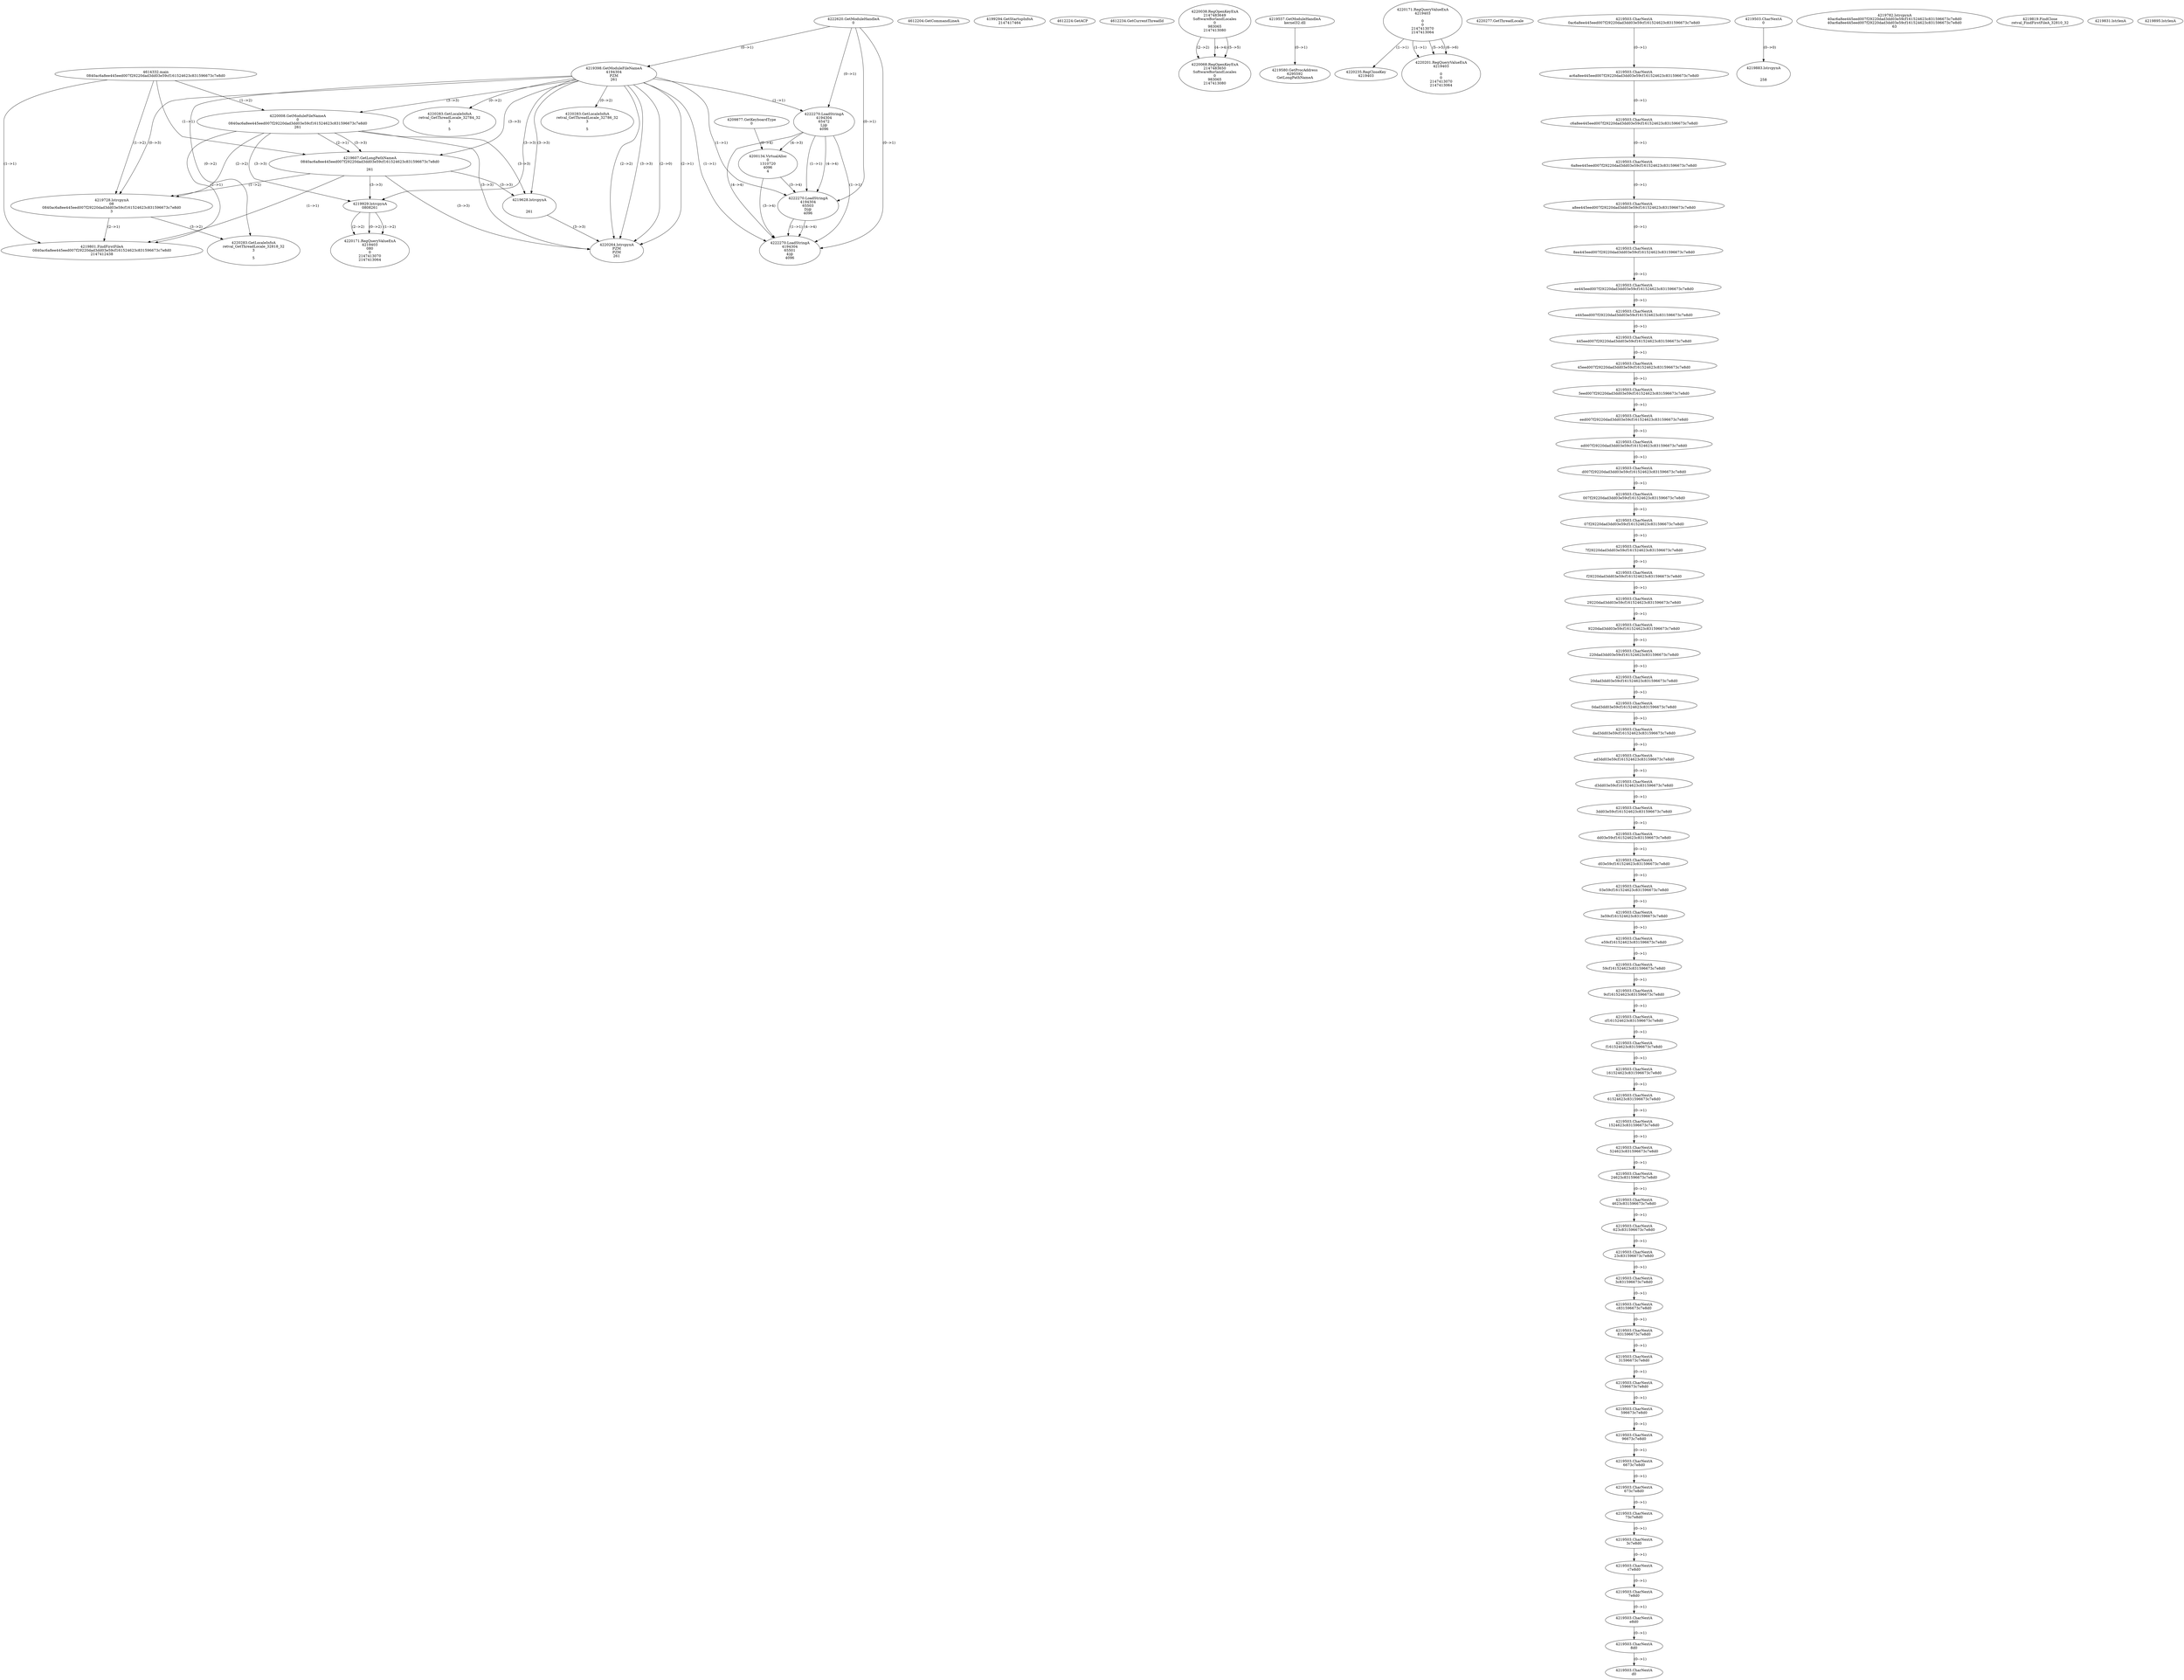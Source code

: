 // Global SCDG with merge call
digraph {
	0 [label="4614332.main
0840ac6a8ee445eed007f29220dad3dd03e59cf161524623c831596673c7e8d0"]
	1 [label="4222620.GetModuleHandleA
0"]
	2 [label="4209877.GetKeyboardType
0"]
	3 [label="4612204.GetCommandLineA
"]
	4 [label="4199294.GetStartupInfoA
2147417464"]
	5 [label="4612224.GetACP
"]
	6 [label="4612234.GetCurrentThreadId
"]
	7 [label="4219398.GetModuleFileNameA
4194304
PZM
261"]
	1 -> 7 [label="(0-->1)"]
	8 [label="4220008.GetModuleFileNameA
0
0840ac6a8ee445eed007f29220dad3dd03e59cf161524623c831596673c7e8d0
261"]
	0 -> 8 [label="(1-->2)"]
	7 -> 8 [label="(3-->3)"]
	9 [label="4220038.RegOpenKeyExA
2147483649
Software\Borland\Locales
0
983065
2147413080"]
	10 [label="4220068.RegOpenKeyExA
2147483650
Software\Borland\Locales
0
983065
2147413080"]
	9 -> 10 [label="(2-->2)"]
	9 -> 10 [label="(4-->4)"]
	9 -> 10 [label="(5-->5)"]
	11 [label="4219557.GetModuleHandleA
kernel32.dll"]
	12 [label="4219580.GetProcAddress
6295592
GetLongPathNameA"]
	11 -> 12 [label="(0-->1)"]
	13 [label="4219607.GetLongPathNameA
0840ac6a8ee445eed007f29220dad3dd03e59cf161524623c831596673c7e8d0

261"]
	0 -> 13 [label="(1-->1)"]
	8 -> 13 [label="(2-->1)"]
	7 -> 13 [label="(3-->3)"]
	8 -> 13 [label="(3-->3)"]
	14 [label="4219628.lstrcpynA


261"]
	7 -> 14 [label="(3-->3)"]
	8 -> 14 [label="(3-->3)"]
	13 -> 14 [label="(3-->3)"]
	15 [label="4220171.RegQueryValueExA
4219403

0
0
2147413070
2147413064"]
	16 [label="4220235.RegCloseKey
4219403"]
	15 -> 16 [label="(1-->1)"]
	17 [label="4220264.lstrcpynA
PZM
PZM
261"]
	7 -> 17 [label="(2-->1)"]
	7 -> 17 [label="(2-->2)"]
	7 -> 17 [label="(3-->3)"]
	8 -> 17 [label="(3-->3)"]
	13 -> 17 [label="(3-->3)"]
	14 -> 17 [label="(3-->3)"]
	7 -> 17 [label="(2-->0)"]
	18 [label="4220277.GetThreadLocale
"]
	19 [label="4220283.GetLocaleInfoA
retval_GetThreadLocale_32784_32
3

5"]
	7 -> 19 [label="(0-->2)"]
	20 [label="4222270.LoadStringA
4194304
65472
L|@
4096"]
	1 -> 20 [label="(0-->1)"]
	7 -> 20 [label="(1-->1)"]
	21 [label="4200134.VirtualAlloc
0
1310720
4096
4"]
	20 -> 21 [label="(4-->3)"]
	2 -> 21 [label="(0-->4)"]
	22 [label="4222270.LoadStringA
4194304
65503
D|@
4096"]
	1 -> 22 [label="(0-->1)"]
	7 -> 22 [label="(1-->1)"]
	20 -> 22 [label="(1-->1)"]
	20 -> 22 [label="(4-->4)"]
	21 -> 22 [label="(3-->4)"]
	23 [label="4222270.LoadStringA
4194304
65501
4|@
4096"]
	1 -> 23 [label="(0-->1)"]
	7 -> 23 [label="(1-->1)"]
	20 -> 23 [label="(1-->1)"]
	22 -> 23 [label="(1-->1)"]
	20 -> 23 [label="(4-->4)"]
	21 -> 23 [label="(3-->4)"]
	22 -> 23 [label="(4-->4)"]
	24 [label="4219728.lstrcpynA
08
0840ac6a8ee445eed007f29220dad3dd03e59cf161524623c831596673c7e8d0
3"]
	0 -> 24 [label="(1-->2)"]
	8 -> 24 [label="(2-->2)"]
	13 -> 24 [label="(1-->2)"]
	7 -> 24 [label="(0-->3)"]
	25 [label="4219503.CharNextA
0ac6a8ee445eed007f29220dad3dd03e59cf161524623c831596673c7e8d0"]
	26 [label="4219503.CharNextA
ac6a8ee445eed007f29220dad3dd03e59cf161524623c831596673c7e8d0"]
	25 -> 26 [label="(0-->1)"]
	27 [label="4219503.CharNextA
c6a8ee445eed007f29220dad3dd03e59cf161524623c831596673c7e8d0"]
	26 -> 27 [label="(0-->1)"]
	28 [label="4219503.CharNextA
6a8ee445eed007f29220dad3dd03e59cf161524623c831596673c7e8d0"]
	27 -> 28 [label="(0-->1)"]
	29 [label="4219503.CharNextA
a8ee445eed007f29220dad3dd03e59cf161524623c831596673c7e8d0"]
	28 -> 29 [label="(0-->1)"]
	30 [label="4219503.CharNextA
8ee445eed007f29220dad3dd03e59cf161524623c831596673c7e8d0"]
	29 -> 30 [label="(0-->1)"]
	31 [label="4219503.CharNextA
ee445eed007f29220dad3dd03e59cf161524623c831596673c7e8d0"]
	30 -> 31 [label="(0-->1)"]
	32 [label="4219503.CharNextA
e445eed007f29220dad3dd03e59cf161524623c831596673c7e8d0"]
	31 -> 32 [label="(0-->1)"]
	33 [label="4219503.CharNextA
445eed007f29220dad3dd03e59cf161524623c831596673c7e8d0"]
	32 -> 33 [label="(0-->1)"]
	34 [label="4219503.CharNextA
45eed007f29220dad3dd03e59cf161524623c831596673c7e8d0"]
	33 -> 34 [label="(0-->1)"]
	35 [label="4219503.CharNextA
5eed007f29220dad3dd03e59cf161524623c831596673c7e8d0"]
	34 -> 35 [label="(0-->1)"]
	36 [label="4219503.CharNextA
eed007f29220dad3dd03e59cf161524623c831596673c7e8d0"]
	35 -> 36 [label="(0-->1)"]
	37 [label="4219503.CharNextA
ed007f29220dad3dd03e59cf161524623c831596673c7e8d0"]
	36 -> 37 [label="(0-->1)"]
	38 [label="4219503.CharNextA
d007f29220dad3dd03e59cf161524623c831596673c7e8d0"]
	37 -> 38 [label="(0-->1)"]
	39 [label="4219503.CharNextA
007f29220dad3dd03e59cf161524623c831596673c7e8d0"]
	38 -> 39 [label="(0-->1)"]
	40 [label="4219503.CharNextA
07f29220dad3dd03e59cf161524623c831596673c7e8d0"]
	39 -> 40 [label="(0-->1)"]
	41 [label="4219503.CharNextA
7f29220dad3dd03e59cf161524623c831596673c7e8d0"]
	40 -> 41 [label="(0-->1)"]
	42 [label="4219503.CharNextA
f29220dad3dd03e59cf161524623c831596673c7e8d0"]
	41 -> 42 [label="(0-->1)"]
	43 [label="4219503.CharNextA
29220dad3dd03e59cf161524623c831596673c7e8d0"]
	42 -> 43 [label="(0-->1)"]
	44 [label="4219503.CharNextA
9220dad3dd03e59cf161524623c831596673c7e8d0"]
	43 -> 44 [label="(0-->1)"]
	45 [label="4219503.CharNextA
220dad3dd03e59cf161524623c831596673c7e8d0"]
	44 -> 45 [label="(0-->1)"]
	46 [label="4219503.CharNextA
20dad3dd03e59cf161524623c831596673c7e8d0"]
	45 -> 46 [label="(0-->1)"]
	47 [label="4219503.CharNextA
0dad3dd03e59cf161524623c831596673c7e8d0"]
	46 -> 47 [label="(0-->1)"]
	48 [label="4219503.CharNextA
dad3dd03e59cf161524623c831596673c7e8d0"]
	47 -> 48 [label="(0-->1)"]
	49 [label="4219503.CharNextA
ad3dd03e59cf161524623c831596673c7e8d0"]
	48 -> 49 [label="(0-->1)"]
	50 [label="4219503.CharNextA
d3dd03e59cf161524623c831596673c7e8d0"]
	49 -> 50 [label="(0-->1)"]
	51 [label="4219503.CharNextA
3dd03e59cf161524623c831596673c7e8d0"]
	50 -> 51 [label="(0-->1)"]
	52 [label="4219503.CharNextA
dd03e59cf161524623c831596673c7e8d0"]
	51 -> 52 [label="(0-->1)"]
	53 [label="4219503.CharNextA
d03e59cf161524623c831596673c7e8d0"]
	52 -> 53 [label="(0-->1)"]
	54 [label="4219503.CharNextA
03e59cf161524623c831596673c7e8d0"]
	53 -> 54 [label="(0-->1)"]
	55 [label="4219503.CharNextA
3e59cf161524623c831596673c7e8d0"]
	54 -> 55 [label="(0-->1)"]
	56 [label="4219503.CharNextA
e59cf161524623c831596673c7e8d0"]
	55 -> 56 [label="(0-->1)"]
	57 [label="4219503.CharNextA
59cf161524623c831596673c7e8d0"]
	56 -> 57 [label="(0-->1)"]
	58 [label="4219503.CharNextA
9cf161524623c831596673c7e8d0"]
	57 -> 58 [label="(0-->1)"]
	59 [label="4219503.CharNextA
cf161524623c831596673c7e8d0"]
	58 -> 59 [label="(0-->1)"]
	60 [label="4219503.CharNextA
f161524623c831596673c7e8d0"]
	59 -> 60 [label="(0-->1)"]
	61 [label="4219503.CharNextA
161524623c831596673c7e8d0"]
	60 -> 61 [label="(0-->1)"]
	62 [label="4219503.CharNextA
61524623c831596673c7e8d0"]
	61 -> 62 [label="(0-->1)"]
	63 [label="4219503.CharNextA
1524623c831596673c7e8d0"]
	62 -> 63 [label="(0-->1)"]
	64 [label="4219503.CharNextA
524623c831596673c7e8d0"]
	63 -> 64 [label="(0-->1)"]
	65 [label="4219503.CharNextA
24623c831596673c7e8d0"]
	64 -> 65 [label="(0-->1)"]
	66 [label="4219503.CharNextA
4623c831596673c7e8d0"]
	65 -> 66 [label="(0-->1)"]
	67 [label="4219503.CharNextA
623c831596673c7e8d0"]
	66 -> 67 [label="(0-->1)"]
	68 [label="4219503.CharNextA
23c831596673c7e8d0"]
	67 -> 68 [label="(0-->1)"]
	69 [label="4219503.CharNextA
3c831596673c7e8d0"]
	68 -> 69 [label="(0-->1)"]
	70 [label="4219503.CharNextA
c831596673c7e8d0"]
	69 -> 70 [label="(0-->1)"]
	71 [label="4219503.CharNextA
831596673c7e8d0"]
	70 -> 71 [label="(0-->1)"]
	72 [label="4219503.CharNextA
31596673c7e8d0"]
	71 -> 72 [label="(0-->1)"]
	73 [label="4219503.CharNextA
1596673c7e8d0"]
	72 -> 73 [label="(0-->1)"]
	74 [label="4219503.CharNextA
596673c7e8d0"]
	73 -> 74 [label="(0-->1)"]
	75 [label="4219503.CharNextA
96673c7e8d0"]
	74 -> 75 [label="(0-->1)"]
	76 [label="4219503.CharNextA
6673c7e8d0"]
	75 -> 76 [label="(0-->1)"]
	77 [label="4219503.CharNextA
673c7e8d0"]
	76 -> 77 [label="(0-->1)"]
	78 [label="4219503.CharNextA
73c7e8d0"]
	77 -> 78 [label="(0-->1)"]
	79 [label="4219503.CharNextA
3c7e8d0"]
	78 -> 79 [label="(0-->1)"]
	80 [label="4219503.CharNextA
c7e8d0"]
	79 -> 80 [label="(0-->1)"]
	81 [label="4219503.CharNextA
7e8d0"]
	80 -> 81 [label="(0-->1)"]
	82 [label="4219503.CharNextA
e8d0"]
	81 -> 82 [label="(0-->1)"]
	83 [label="4219503.CharNextA
8d0"]
	82 -> 83 [label="(0-->1)"]
	84 [label="4219503.CharNextA
d0"]
	83 -> 84 [label="(0-->1)"]
	85 [label="4219503.CharNextA
0"]
	86 [label="4219782.lstrcpynA
40ac6a8ee445eed007f29220dad3dd03e59cf161524623c831596673c7e8d0
40ac6a8ee445eed007f29220dad3dd03e59cf161524623c831596673c7e8d0
63"]
	87 [label="4219801.FindFirstFileA
0840ac6a8ee445eed007f29220dad3dd03e59cf161524623c831596673c7e8d0
2147412438"]
	0 -> 87 [label="(1-->1)"]
	8 -> 87 [label="(2-->1)"]
	13 -> 87 [label="(1-->1)"]
	24 -> 87 [label="(2-->1)"]
	88 [label="4219819.FindClose
retval_FindFirstFileA_32810_32"]
	89 [label="4219831.lstrlenA
"]
	90 [label="4219883.lstrcpynA


258"]
	85 -> 90 [label="(0-->0)"]
	91 [label="4219895.lstrlenA
"]
	92 [label="4219929.lstrcpynA
08\
08\
261"]
	7 -> 92 [label="(3-->3)"]
	8 -> 92 [label="(3-->3)"]
	13 -> 92 [label="(3-->3)"]
	93 [label="4220171.RegQueryValueExA
4219403
08\
0
0
2147413070
2147413064"]
	92 -> 93 [label="(1-->2)"]
	92 -> 93 [label="(2-->2)"]
	92 -> 93 [label="(0-->2)"]
	94 [label="4220283.GetLocaleInfoA
retval_GetThreadLocale_32818_32
3

5"]
	7 -> 94 [label="(0-->2)"]
	24 -> 94 [label="(3-->2)"]
	95 [label="4220201.RegQueryValueExA
4219403

0
0
2147413070
2147413064"]
	15 -> 95 [label="(1-->1)"]
	15 -> 95 [label="(5-->5)"]
	15 -> 95 [label="(6-->6)"]
	96 [label="4220283.GetLocaleInfoA
retval_GetThreadLocale_32786_32
3

5"]
	7 -> 96 [label="(0-->2)"]
}
